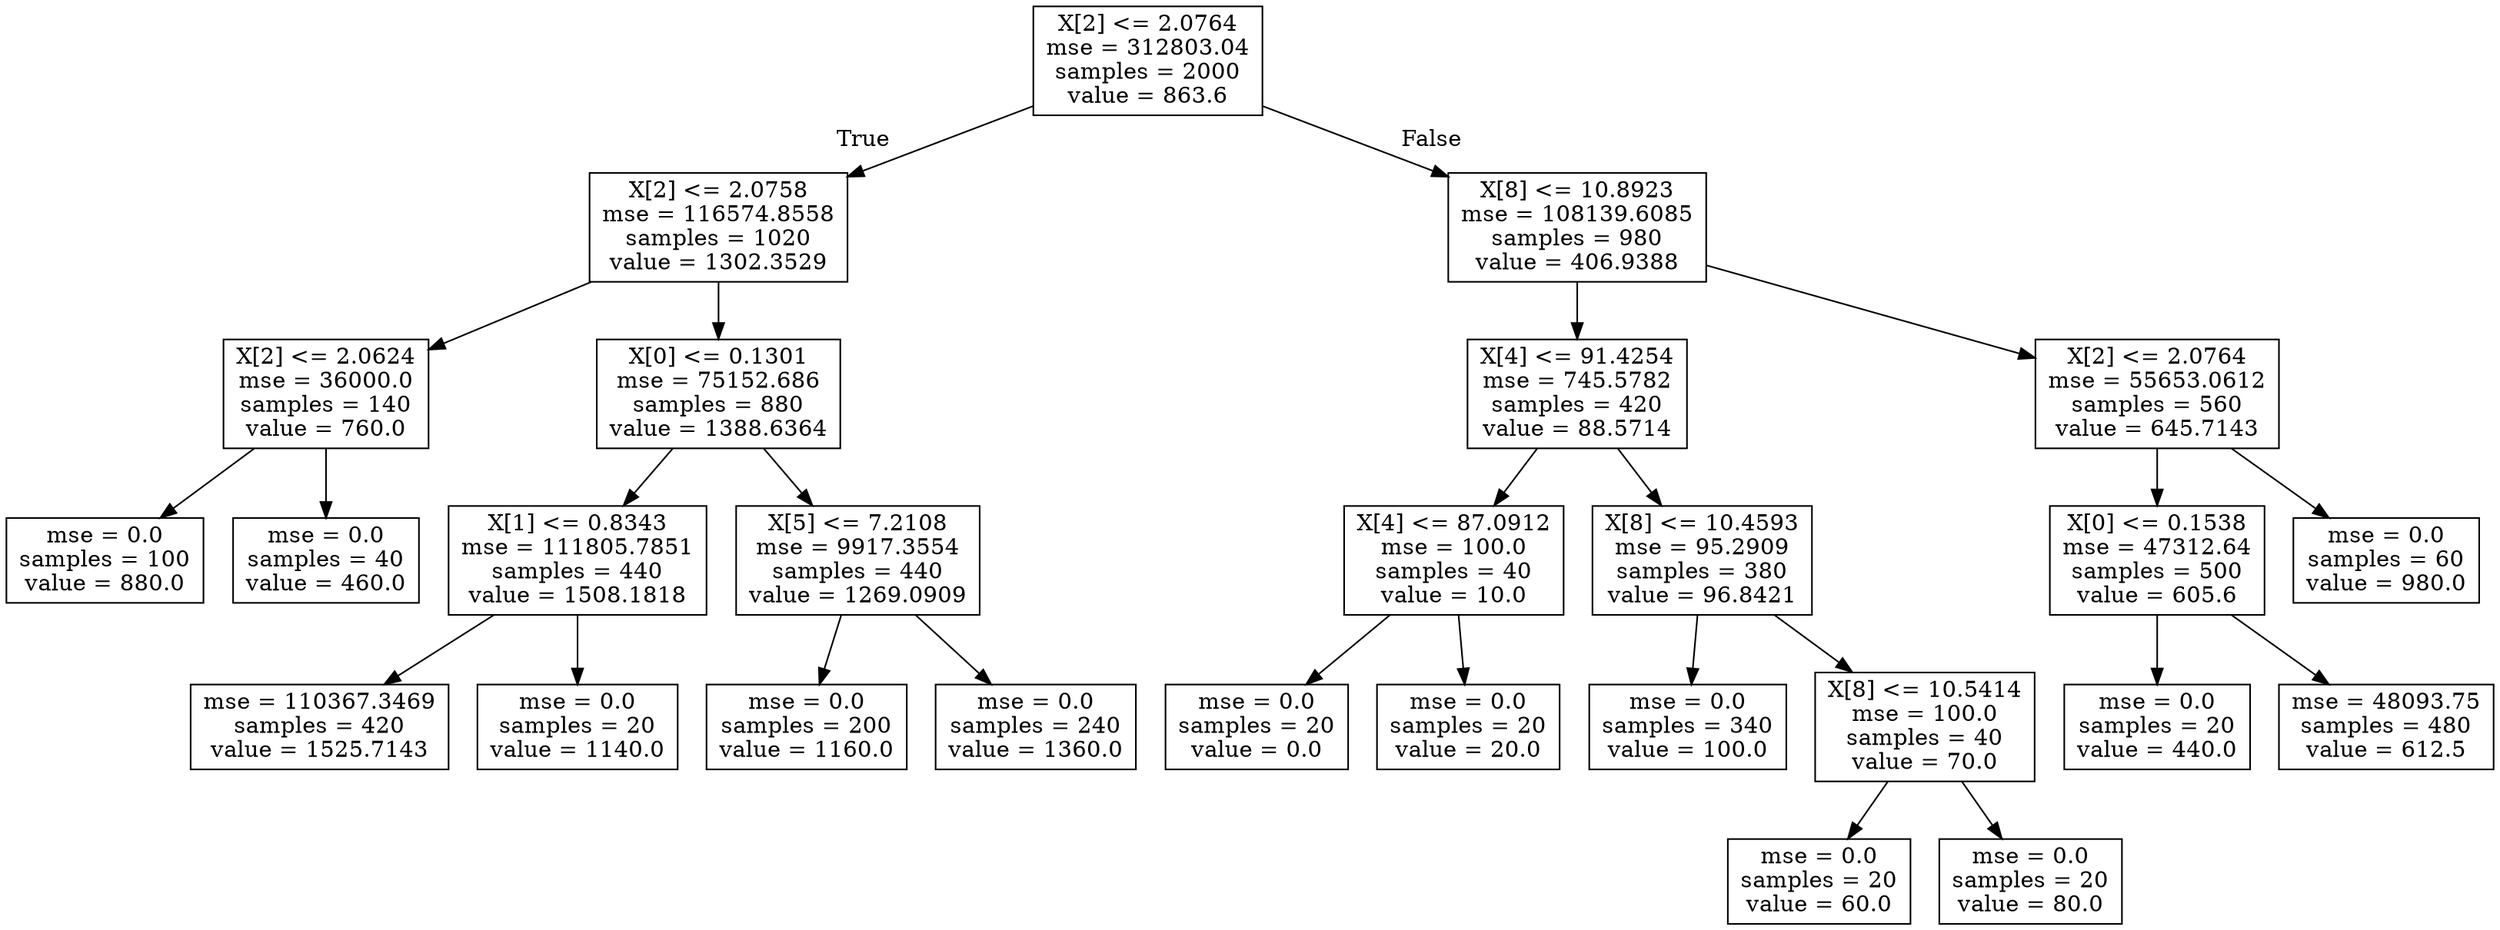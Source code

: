 digraph Tree {
node [shape=box] ;
0 [label="X[2] <= 2.0764\nmse = 312803.04\nsamples = 2000\nvalue = 863.6"] ;
1 [label="X[2] <= 2.0758\nmse = 116574.8558\nsamples = 1020\nvalue = 1302.3529"] ;
0 -> 1 [labeldistance=2.5, labelangle=45, headlabel="True"] ;
2 [label="X[2] <= 2.0624\nmse = 36000.0\nsamples = 140\nvalue = 760.0"] ;
1 -> 2 ;
3 [label="mse = 0.0\nsamples = 100\nvalue = 880.0"] ;
2 -> 3 ;
4 [label="mse = 0.0\nsamples = 40\nvalue = 460.0"] ;
2 -> 4 ;
5 [label="X[0] <= 0.1301\nmse = 75152.686\nsamples = 880\nvalue = 1388.6364"] ;
1 -> 5 ;
6 [label="X[1] <= 0.8343\nmse = 111805.7851\nsamples = 440\nvalue = 1508.1818"] ;
5 -> 6 ;
7 [label="mse = 110367.3469\nsamples = 420\nvalue = 1525.7143"] ;
6 -> 7 ;
8 [label="mse = 0.0\nsamples = 20\nvalue = 1140.0"] ;
6 -> 8 ;
9 [label="X[5] <= 7.2108\nmse = 9917.3554\nsamples = 440\nvalue = 1269.0909"] ;
5 -> 9 ;
10 [label="mse = 0.0\nsamples = 200\nvalue = 1160.0"] ;
9 -> 10 ;
11 [label="mse = 0.0\nsamples = 240\nvalue = 1360.0"] ;
9 -> 11 ;
12 [label="X[8] <= 10.8923\nmse = 108139.6085\nsamples = 980\nvalue = 406.9388"] ;
0 -> 12 [labeldistance=2.5, labelangle=-45, headlabel="False"] ;
13 [label="X[4] <= 91.4254\nmse = 745.5782\nsamples = 420\nvalue = 88.5714"] ;
12 -> 13 ;
14 [label="X[4] <= 87.0912\nmse = 100.0\nsamples = 40\nvalue = 10.0"] ;
13 -> 14 ;
15 [label="mse = 0.0\nsamples = 20\nvalue = 0.0"] ;
14 -> 15 ;
16 [label="mse = 0.0\nsamples = 20\nvalue = 20.0"] ;
14 -> 16 ;
17 [label="X[8] <= 10.4593\nmse = 95.2909\nsamples = 380\nvalue = 96.8421"] ;
13 -> 17 ;
18 [label="mse = 0.0\nsamples = 340\nvalue = 100.0"] ;
17 -> 18 ;
19 [label="X[8] <= 10.5414\nmse = 100.0\nsamples = 40\nvalue = 70.0"] ;
17 -> 19 ;
20 [label="mse = 0.0\nsamples = 20\nvalue = 60.0"] ;
19 -> 20 ;
21 [label="mse = 0.0\nsamples = 20\nvalue = 80.0"] ;
19 -> 21 ;
22 [label="X[2] <= 2.0764\nmse = 55653.0612\nsamples = 560\nvalue = 645.7143"] ;
12 -> 22 ;
23 [label="X[0] <= 0.1538\nmse = 47312.64\nsamples = 500\nvalue = 605.6"] ;
22 -> 23 ;
24 [label="mse = 0.0\nsamples = 20\nvalue = 440.0"] ;
23 -> 24 ;
25 [label="mse = 48093.75\nsamples = 480\nvalue = 612.5"] ;
23 -> 25 ;
26 [label="mse = 0.0\nsamples = 60\nvalue = 980.0"] ;
22 -> 26 ;
}